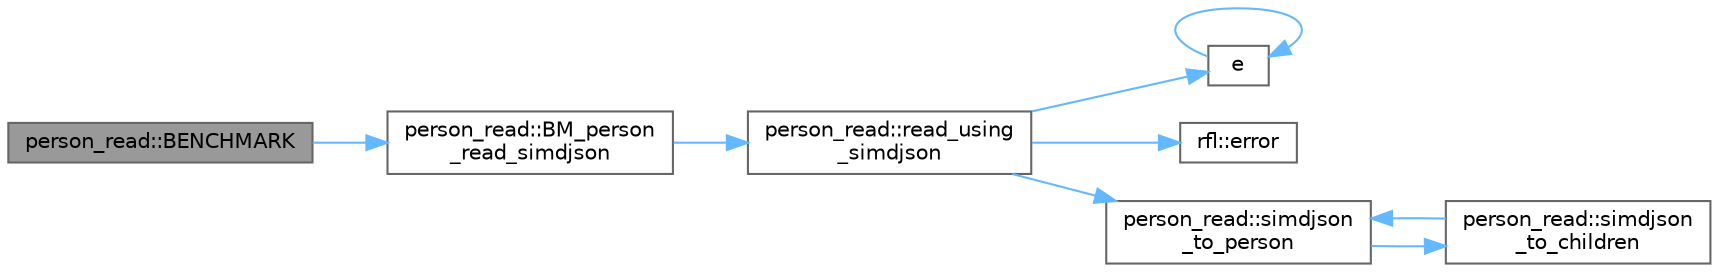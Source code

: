 digraph "person_read::BENCHMARK"
{
 // LATEX_PDF_SIZE
  bgcolor="transparent";
  edge [fontname=Helvetica,fontsize=10,labelfontname=Helvetica,labelfontsize=10];
  node [fontname=Helvetica,fontsize=10,shape=box,height=0.2,width=0.4];
  rankdir="LR";
  Node1 [id="Node000001",label="person_read::BENCHMARK",height=0.2,width=0.4,color="gray40", fillcolor="grey60", style="filled", fontcolor="black",tooltip=" "];
  Node1 -> Node2 [id="edge1_Node000001_Node000002",color="steelblue1",style="solid",tooltip=" "];
  Node2 [id="Node000002",label="person_read::BM_person\l_read_simdjson",height=0.2,width=0.4,color="grey40", fillcolor="white", style="filled",URL="$namespaceperson__read.html#a005847f3522bb0d3eccfee5893f1ccf4",tooltip=" "];
  Node2 -> Node3 [id="edge2_Node000002_Node000003",color="steelblue1",style="solid",tooltip=" "];
  Node3 [id="Node000003",label="person_read::read_using\l_simdjson",height=0.2,width=0.4,color="grey40", fillcolor="white", style="filled",URL="$namespaceperson__read.html#a8115867390ac76d6270019f3bc5a5773",tooltip=" "];
  Node3 -> Node4 [id="edge3_Node000003_Node000004",color="steelblue1",style="solid",tooltip=" "];
  Node4 [id="Node000004",label="e",height=0.2,width=0.4,color="grey40", fillcolor="white", style="filled",URL="$_cwise__array__power__array_8cpp.html#a9cb86ff854760bf91a154f2724a9101d",tooltip=" "];
  Node4 -> Node4 [id="edge4_Node000004_Node000004",color="steelblue1",style="solid",tooltip=" "];
  Node3 -> Node5 [id="edge5_Node000003_Node000005",color="steelblue1",style="solid",tooltip=" "];
  Node5 [id="Node000005",label="rfl::error",height=0.2,width=0.4,color="grey40", fillcolor="white", style="filled",URL="$namespacerfl.html#a6625864c6c297dfdc3d3c3ee3181dd8c",tooltip="Shorthand for unexpected error."];
  Node3 -> Node6 [id="edge6_Node000003_Node000006",color="steelblue1",style="solid",tooltip=" "];
  Node6 [id="Node000006",label="person_read::simdjson\l_to_person",height=0.2,width=0.4,color="grey40", fillcolor="white", style="filled",URL="$namespaceperson__read.html#a047ad729a031f1845c09dac6f0374e8c",tooltip=" "];
  Node6 -> Node7 [id="edge7_Node000006_Node000007",color="steelblue1",style="solid",tooltip=" "];
  Node7 [id="Node000007",label="person_read::simdjson\l_to_children",height=0.2,width=0.4,color="grey40", fillcolor="white", style="filled",URL="$namespaceperson__read.html#a0b31ef383838feeeafb2df1630b5d939",tooltip=" "];
  Node7 -> Node6 [id="edge8_Node000007_Node000006",color="steelblue1",style="solid",tooltip=" "];
}
